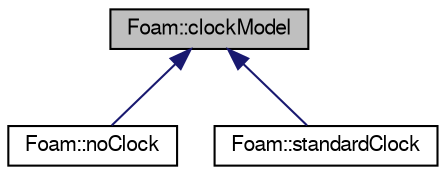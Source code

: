 digraph "Foam::clockModel"
{
  edge [fontname="FreeSans",fontsize="10",labelfontname="FreeSans",labelfontsize="10"];
  node [fontname="FreeSans",fontsize="10",shape=record];
  Node1 [label="Foam::clockModel",height=0.2,width=0.4,color="black", fillcolor="grey75", style="filled" fontcolor="black"];
  Node1 -> Node2 [dir="back",color="midnightblue",fontsize="10",style="solid",fontname="FreeSans"];
  Node2 [label="Foam::noClock",height=0.2,width=0.4,color="black", fillcolor="white", style="filled",URL="$classFoam_1_1noClock.html"];
  Node1 -> Node3 [dir="back",color="midnightblue",fontsize="10",style="solid",fontname="FreeSans"];
  Node3 [label="Foam::standardClock",height=0.2,width=0.4,color="black", fillcolor="white", style="filled",URL="$classFoam_1_1standardClock.html"];
}
